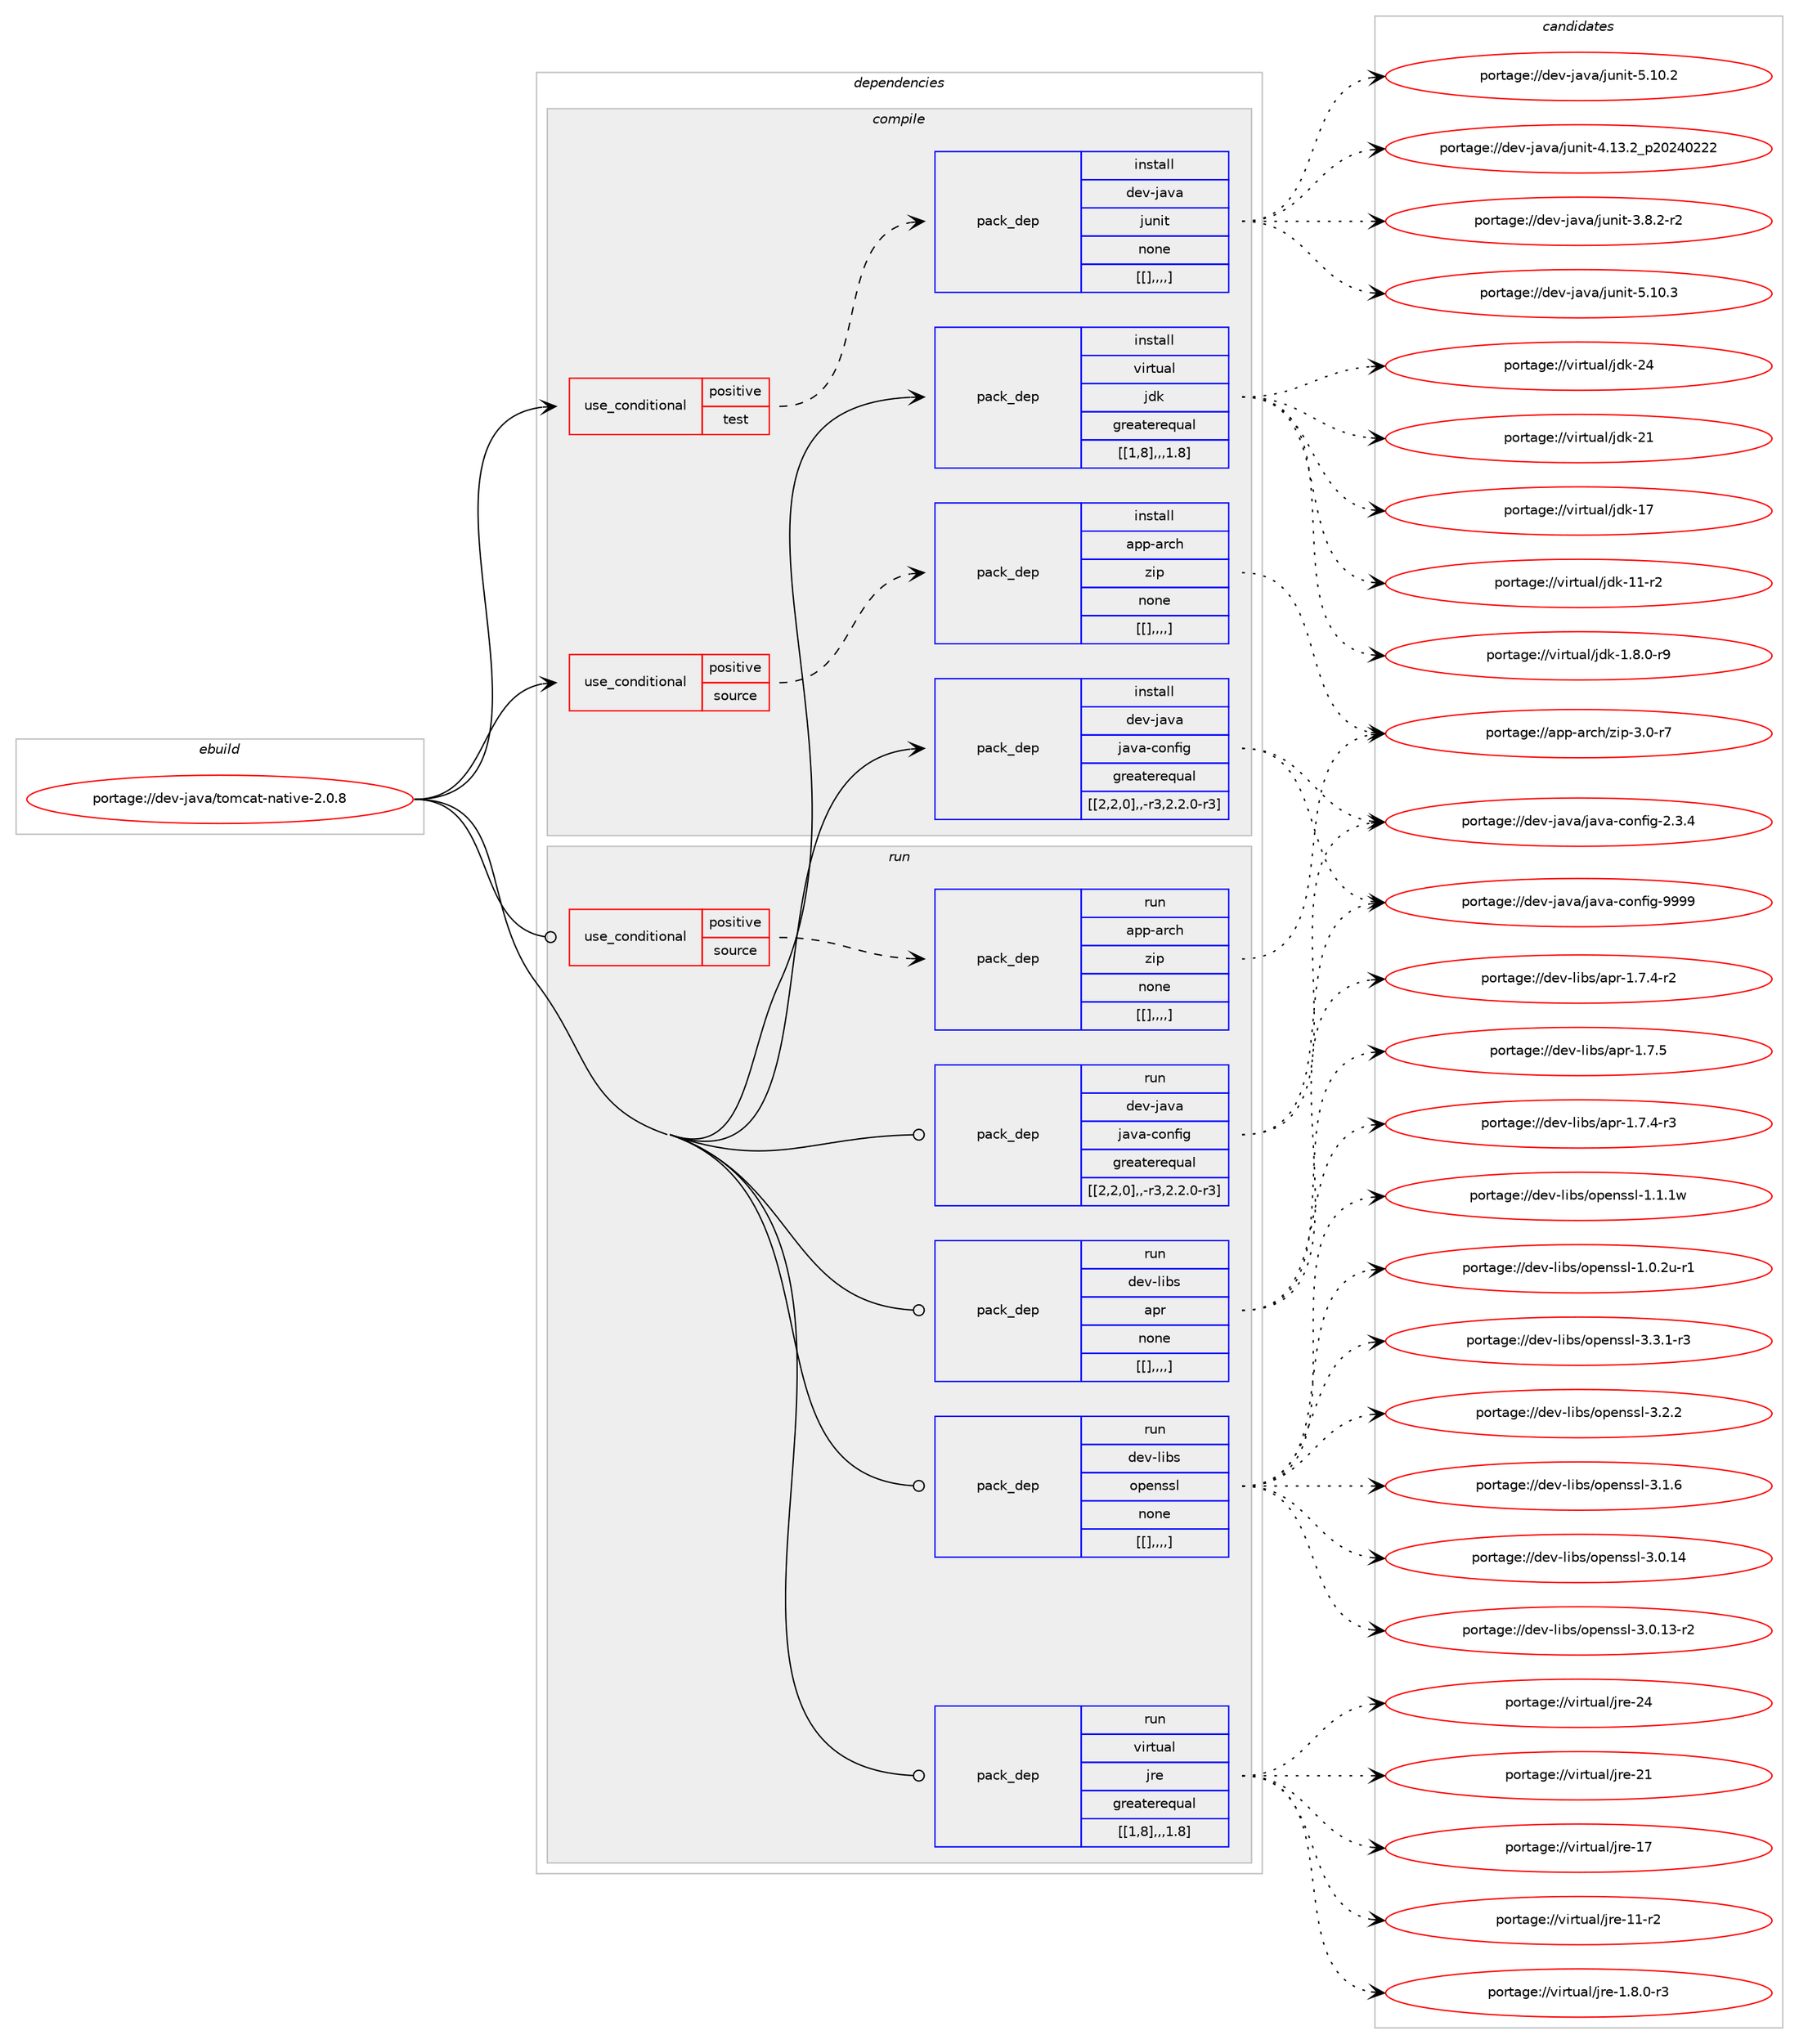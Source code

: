 digraph prolog {

# *************
# Graph options
# *************

newrank=true;
concentrate=true;
compound=true;
graph [rankdir=LR,fontname=Helvetica,fontsize=10,ranksep=1.5];#, ranksep=2.5, nodesep=0.2];
edge  [arrowhead=vee];
node  [fontname=Helvetica,fontsize=10];

# **********
# The ebuild
# **********

subgraph cluster_leftcol {
color=gray;
label=<<i>ebuild</i>>;
id [label="portage://dev-java/tomcat-native-2.0.8", color=red, width=4, href="../dev-java/tomcat-native-2.0.8.svg"];
}

# ****************
# The dependencies
# ****************

subgraph cluster_midcol {
color=gray;
label=<<i>dependencies</i>>;
subgraph cluster_compile {
fillcolor="#eeeeee";
style=filled;
label=<<i>compile</i>>;
subgraph cond22968 {
dependency98198 [label=<<TABLE BORDER="0" CELLBORDER="1" CELLSPACING="0" CELLPADDING="4"><TR><TD ROWSPAN="3" CELLPADDING="10">use_conditional</TD></TR><TR><TD>positive</TD></TR><TR><TD>source</TD></TR></TABLE>>, shape=none, color=red];
subgraph pack74172 {
dependency98199 [label=<<TABLE BORDER="0" CELLBORDER="1" CELLSPACING="0" CELLPADDING="4" WIDTH="220"><TR><TD ROWSPAN="6" CELLPADDING="30">pack_dep</TD></TR><TR><TD WIDTH="110">install</TD></TR><TR><TD>app-arch</TD></TR><TR><TD>zip</TD></TR><TR><TD>none</TD></TR><TR><TD>[[],,,,]</TD></TR></TABLE>>, shape=none, color=blue];
}
dependency98198:e -> dependency98199:w [weight=20,style="dashed",arrowhead="vee"];
}
id:e -> dependency98198:w [weight=20,style="solid",arrowhead="vee"];
subgraph cond22969 {
dependency98200 [label=<<TABLE BORDER="0" CELLBORDER="1" CELLSPACING="0" CELLPADDING="4"><TR><TD ROWSPAN="3" CELLPADDING="10">use_conditional</TD></TR><TR><TD>positive</TD></TR><TR><TD>test</TD></TR></TABLE>>, shape=none, color=red];
subgraph pack74173 {
dependency98201 [label=<<TABLE BORDER="0" CELLBORDER="1" CELLSPACING="0" CELLPADDING="4" WIDTH="220"><TR><TD ROWSPAN="6" CELLPADDING="30">pack_dep</TD></TR><TR><TD WIDTH="110">install</TD></TR><TR><TD>dev-java</TD></TR><TR><TD>junit</TD></TR><TR><TD>none</TD></TR><TR><TD>[[],,,,]</TD></TR></TABLE>>, shape=none, color=blue];
}
dependency98200:e -> dependency98201:w [weight=20,style="dashed",arrowhead="vee"];
}
id:e -> dependency98200:w [weight=20,style="solid",arrowhead="vee"];
subgraph pack74174 {
dependency98202 [label=<<TABLE BORDER="0" CELLBORDER="1" CELLSPACING="0" CELLPADDING="4" WIDTH="220"><TR><TD ROWSPAN="6" CELLPADDING="30">pack_dep</TD></TR><TR><TD WIDTH="110">install</TD></TR><TR><TD>dev-java</TD></TR><TR><TD>java-config</TD></TR><TR><TD>greaterequal</TD></TR><TR><TD>[[2,2,0],,-r3,2.2.0-r3]</TD></TR></TABLE>>, shape=none, color=blue];
}
id:e -> dependency98202:w [weight=20,style="solid",arrowhead="vee"];
subgraph pack74175 {
dependency98203 [label=<<TABLE BORDER="0" CELLBORDER="1" CELLSPACING="0" CELLPADDING="4" WIDTH="220"><TR><TD ROWSPAN="6" CELLPADDING="30">pack_dep</TD></TR><TR><TD WIDTH="110">install</TD></TR><TR><TD>virtual</TD></TR><TR><TD>jdk</TD></TR><TR><TD>greaterequal</TD></TR><TR><TD>[[1,8],,,1.8]</TD></TR></TABLE>>, shape=none, color=blue];
}
id:e -> dependency98203:w [weight=20,style="solid",arrowhead="vee"];
}
subgraph cluster_compileandrun {
fillcolor="#eeeeee";
style=filled;
label=<<i>compile and run</i>>;
}
subgraph cluster_run {
fillcolor="#eeeeee";
style=filled;
label=<<i>run</i>>;
subgraph cond22970 {
dependency98204 [label=<<TABLE BORDER="0" CELLBORDER="1" CELLSPACING="0" CELLPADDING="4"><TR><TD ROWSPAN="3" CELLPADDING="10">use_conditional</TD></TR><TR><TD>positive</TD></TR><TR><TD>source</TD></TR></TABLE>>, shape=none, color=red];
subgraph pack74176 {
dependency98205 [label=<<TABLE BORDER="0" CELLBORDER="1" CELLSPACING="0" CELLPADDING="4" WIDTH="220"><TR><TD ROWSPAN="6" CELLPADDING="30">pack_dep</TD></TR><TR><TD WIDTH="110">run</TD></TR><TR><TD>app-arch</TD></TR><TR><TD>zip</TD></TR><TR><TD>none</TD></TR><TR><TD>[[],,,,]</TD></TR></TABLE>>, shape=none, color=blue];
}
dependency98204:e -> dependency98205:w [weight=20,style="dashed",arrowhead="vee"];
}
id:e -> dependency98204:w [weight=20,style="solid",arrowhead="odot"];
subgraph pack74177 {
dependency98206 [label=<<TABLE BORDER="0" CELLBORDER="1" CELLSPACING="0" CELLPADDING="4" WIDTH="220"><TR><TD ROWSPAN="6" CELLPADDING="30">pack_dep</TD></TR><TR><TD WIDTH="110">run</TD></TR><TR><TD>dev-java</TD></TR><TR><TD>java-config</TD></TR><TR><TD>greaterequal</TD></TR><TR><TD>[[2,2,0],,-r3,2.2.0-r3]</TD></TR></TABLE>>, shape=none, color=blue];
}
id:e -> dependency98206:w [weight=20,style="solid",arrowhead="odot"];
subgraph pack74178 {
dependency98207 [label=<<TABLE BORDER="0" CELLBORDER="1" CELLSPACING="0" CELLPADDING="4" WIDTH="220"><TR><TD ROWSPAN="6" CELLPADDING="30">pack_dep</TD></TR><TR><TD WIDTH="110">run</TD></TR><TR><TD>dev-libs</TD></TR><TR><TD>apr</TD></TR><TR><TD>none</TD></TR><TR><TD>[[],,,,]</TD></TR></TABLE>>, shape=none, color=blue];
}
id:e -> dependency98207:w [weight=20,style="solid",arrowhead="odot"];
subgraph pack74179 {
dependency98208 [label=<<TABLE BORDER="0" CELLBORDER="1" CELLSPACING="0" CELLPADDING="4" WIDTH="220"><TR><TD ROWSPAN="6" CELLPADDING="30">pack_dep</TD></TR><TR><TD WIDTH="110">run</TD></TR><TR><TD>dev-libs</TD></TR><TR><TD>openssl</TD></TR><TR><TD>none</TD></TR><TR><TD>[[],,,,]</TD></TR></TABLE>>, shape=none, color=blue];
}
id:e -> dependency98208:w [weight=20,style="solid",arrowhead="odot"];
subgraph pack74180 {
dependency98209 [label=<<TABLE BORDER="0" CELLBORDER="1" CELLSPACING="0" CELLPADDING="4" WIDTH="220"><TR><TD ROWSPAN="6" CELLPADDING="30">pack_dep</TD></TR><TR><TD WIDTH="110">run</TD></TR><TR><TD>virtual</TD></TR><TR><TD>jre</TD></TR><TR><TD>greaterequal</TD></TR><TR><TD>[[1,8],,,1.8]</TD></TR></TABLE>>, shape=none, color=blue];
}
id:e -> dependency98209:w [weight=20,style="solid",arrowhead="odot"];
}
}

# **************
# The candidates
# **************

subgraph cluster_choices {
rank=same;
color=gray;
label=<<i>candidates</i>>;

subgraph choice74172 {
color=black;
nodesep=1;
choice9711211245971149910447122105112455146484511455 [label="portage://app-arch/zip-3.0-r7", color=red, width=4,href="../app-arch/zip-3.0-r7.svg"];
dependency98199:e -> choice9711211245971149910447122105112455146484511455:w [style=dotted,weight="100"];
}
subgraph choice74173 {
color=black;
nodesep=1;
choice1001011184510697118974710611711010511645534649484651 [label="portage://dev-java/junit-5.10.3", color=red, width=4,href="../dev-java/junit-5.10.3.svg"];
choice1001011184510697118974710611711010511645534649484650 [label="portage://dev-java/junit-5.10.2", color=red, width=4,href="../dev-java/junit-5.10.2.svg"];
choice1001011184510697118974710611711010511645524649514650951125048505248505050 [label="portage://dev-java/junit-4.13.2_p20240222", color=red, width=4,href="../dev-java/junit-4.13.2_p20240222.svg"];
choice100101118451069711897471061171101051164551465646504511450 [label="portage://dev-java/junit-3.8.2-r2", color=red, width=4,href="../dev-java/junit-3.8.2-r2.svg"];
dependency98201:e -> choice1001011184510697118974710611711010511645534649484651:w [style=dotted,weight="100"];
dependency98201:e -> choice1001011184510697118974710611711010511645534649484650:w [style=dotted,weight="100"];
dependency98201:e -> choice1001011184510697118974710611711010511645524649514650951125048505248505050:w [style=dotted,weight="100"];
dependency98201:e -> choice100101118451069711897471061171101051164551465646504511450:w [style=dotted,weight="100"];
}
subgraph choice74174 {
color=black;
nodesep=1;
choice10010111845106971189747106971189745991111101021051034557575757 [label="portage://dev-java/java-config-9999", color=red, width=4,href="../dev-java/java-config-9999.svg"];
choice1001011184510697118974710697118974599111110102105103455046514652 [label="portage://dev-java/java-config-2.3.4", color=red, width=4,href="../dev-java/java-config-2.3.4.svg"];
dependency98202:e -> choice10010111845106971189747106971189745991111101021051034557575757:w [style=dotted,weight="100"];
dependency98202:e -> choice1001011184510697118974710697118974599111110102105103455046514652:w [style=dotted,weight="100"];
}
subgraph choice74175 {
color=black;
nodesep=1;
choice1181051141161179710847106100107455052 [label="portage://virtual/jdk-24", color=red, width=4,href="../virtual/jdk-24.svg"];
choice1181051141161179710847106100107455049 [label="portage://virtual/jdk-21", color=red, width=4,href="../virtual/jdk-21.svg"];
choice1181051141161179710847106100107454955 [label="portage://virtual/jdk-17", color=red, width=4,href="../virtual/jdk-17.svg"];
choice11810511411611797108471061001074549494511450 [label="portage://virtual/jdk-11-r2", color=red, width=4,href="../virtual/jdk-11-r2.svg"];
choice11810511411611797108471061001074549465646484511457 [label="portage://virtual/jdk-1.8.0-r9", color=red, width=4,href="../virtual/jdk-1.8.0-r9.svg"];
dependency98203:e -> choice1181051141161179710847106100107455052:w [style=dotted,weight="100"];
dependency98203:e -> choice1181051141161179710847106100107455049:w [style=dotted,weight="100"];
dependency98203:e -> choice1181051141161179710847106100107454955:w [style=dotted,weight="100"];
dependency98203:e -> choice11810511411611797108471061001074549494511450:w [style=dotted,weight="100"];
dependency98203:e -> choice11810511411611797108471061001074549465646484511457:w [style=dotted,weight="100"];
}
subgraph choice74176 {
color=black;
nodesep=1;
choice9711211245971149910447122105112455146484511455 [label="portage://app-arch/zip-3.0-r7", color=red, width=4,href="../app-arch/zip-3.0-r7.svg"];
dependency98205:e -> choice9711211245971149910447122105112455146484511455:w [style=dotted,weight="100"];
}
subgraph choice74177 {
color=black;
nodesep=1;
choice10010111845106971189747106971189745991111101021051034557575757 [label="portage://dev-java/java-config-9999", color=red, width=4,href="../dev-java/java-config-9999.svg"];
choice1001011184510697118974710697118974599111110102105103455046514652 [label="portage://dev-java/java-config-2.3.4", color=red, width=4,href="../dev-java/java-config-2.3.4.svg"];
dependency98206:e -> choice10010111845106971189747106971189745991111101021051034557575757:w [style=dotted,weight="100"];
dependency98206:e -> choice1001011184510697118974710697118974599111110102105103455046514652:w [style=dotted,weight="100"];
}
subgraph choice74178 {
color=black;
nodesep=1;
choice10010111845108105981154797112114454946554653 [label="portage://dev-libs/apr-1.7.5", color=red, width=4,href="../dev-libs/apr-1.7.5.svg"];
choice100101118451081059811547971121144549465546524511451 [label="portage://dev-libs/apr-1.7.4-r3", color=red, width=4,href="../dev-libs/apr-1.7.4-r3.svg"];
choice100101118451081059811547971121144549465546524511450 [label="portage://dev-libs/apr-1.7.4-r2", color=red, width=4,href="../dev-libs/apr-1.7.4-r2.svg"];
dependency98207:e -> choice10010111845108105981154797112114454946554653:w [style=dotted,weight="100"];
dependency98207:e -> choice100101118451081059811547971121144549465546524511451:w [style=dotted,weight="100"];
dependency98207:e -> choice100101118451081059811547971121144549465546524511450:w [style=dotted,weight="100"];
}
subgraph choice74179 {
color=black;
nodesep=1;
choice1001011184510810598115471111121011101151151084551465146494511451 [label="portage://dev-libs/openssl-3.3.1-r3", color=red, width=4,href="../dev-libs/openssl-3.3.1-r3.svg"];
choice100101118451081059811547111112101110115115108455146504650 [label="portage://dev-libs/openssl-3.2.2", color=red, width=4,href="../dev-libs/openssl-3.2.2.svg"];
choice100101118451081059811547111112101110115115108455146494654 [label="portage://dev-libs/openssl-3.1.6", color=red, width=4,href="../dev-libs/openssl-3.1.6.svg"];
choice10010111845108105981154711111210111011511510845514648464952 [label="portage://dev-libs/openssl-3.0.14", color=red, width=4,href="../dev-libs/openssl-3.0.14.svg"];
choice100101118451081059811547111112101110115115108455146484649514511450 [label="portage://dev-libs/openssl-3.0.13-r2", color=red, width=4,href="../dev-libs/openssl-3.0.13-r2.svg"];
choice100101118451081059811547111112101110115115108454946494649119 [label="portage://dev-libs/openssl-1.1.1w", color=red, width=4,href="../dev-libs/openssl-1.1.1w.svg"];
choice1001011184510810598115471111121011101151151084549464846501174511449 [label="portage://dev-libs/openssl-1.0.2u-r1", color=red, width=4,href="../dev-libs/openssl-1.0.2u-r1.svg"];
dependency98208:e -> choice1001011184510810598115471111121011101151151084551465146494511451:w [style=dotted,weight="100"];
dependency98208:e -> choice100101118451081059811547111112101110115115108455146504650:w [style=dotted,weight="100"];
dependency98208:e -> choice100101118451081059811547111112101110115115108455146494654:w [style=dotted,weight="100"];
dependency98208:e -> choice10010111845108105981154711111210111011511510845514648464952:w [style=dotted,weight="100"];
dependency98208:e -> choice100101118451081059811547111112101110115115108455146484649514511450:w [style=dotted,weight="100"];
dependency98208:e -> choice100101118451081059811547111112101110115115108454946494649119:w [style=dotted,weight="100"];
dependency98208:e -> choice1001011184510810598115471111121011101151151084549464846501174511449:w [style=dotted,weight="100"];
}
subgraph choice74180 {
color=black;
nodesep=1;
choice1181051141161179710847106114101455052 [label="portage://virtual/jre-24", color=red, width=4,href="../virtual/jre-24.svg"];
choice1181051141161179710847106114101455049 [label="portage://virtual/jre-21", color=red, width=4,href="../virtual/jre-21.svg"];
choice1181051141161179710847106114101454955 [label="portage://virtual/jre-17", color=red, width=4,href="../virtual/jre-17.svg"];
choice11810511411611797108471061141014549494511450 [label="portage://virtual/jre-11-r2", color=red, width=4,href="../virtual/jre-11-r2.svg"];
choice11810511411611797108471061141014549465646484511451 [label="portage://virtual/jre-1.8.0-r3", color=red, width=4,href="../virtual/jre-1.8.0-r3.svg"];
dependency98209:e -> choice1181051141161179710847106114101455052:w [style=dotted,weight="100"];
dependency98209:e -> choice1181051141161179710847106114101455049:w [style=dotted,weight="100"];
dependency98209:e -> choice1181051141161179710847106114101454955:w [style=dotted,weight="100"];
dependency98209:e -> choice11810511411611797108471061141014549494511450:w [style=dotted,weight="100"];
dependency98209:e -> choice11810511411611797108471061141014549465646484511451:w [style=dotted,weight="100"];
}
}

}
